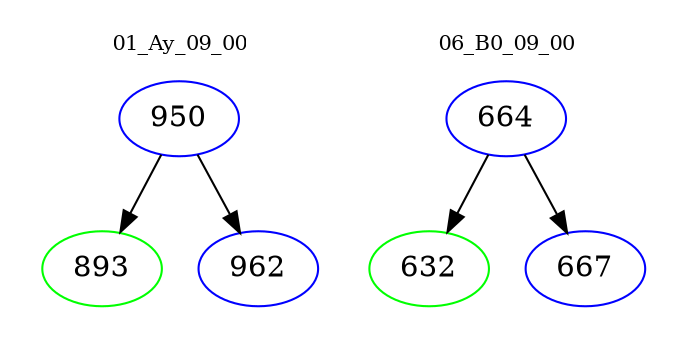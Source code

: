 digraph{
subgraph cluster_0 {
color = white
label = "01_Ay_09_00";
fontsize=10;
T0_950 [label="950", color="blue"]
T0_950 -> T0_893 [color="black"]
T0_893 [label="893", color="green"]
T0_950 -> T0_962 [color="black"]
T0_962 [label="962", color="blue"]
}
subgraph cluster_1 {
color = white
label = "06_B0_09_00";
fontsize=10;
T1_664 [label="664", color="blue"]
T1_664 -> T1_632 [color="black"]
T1_632 [label="632", color="green"]
T1_664 -> T1_667 [color="black"]
T1_667 [label="667", color="blue"]
}
}
